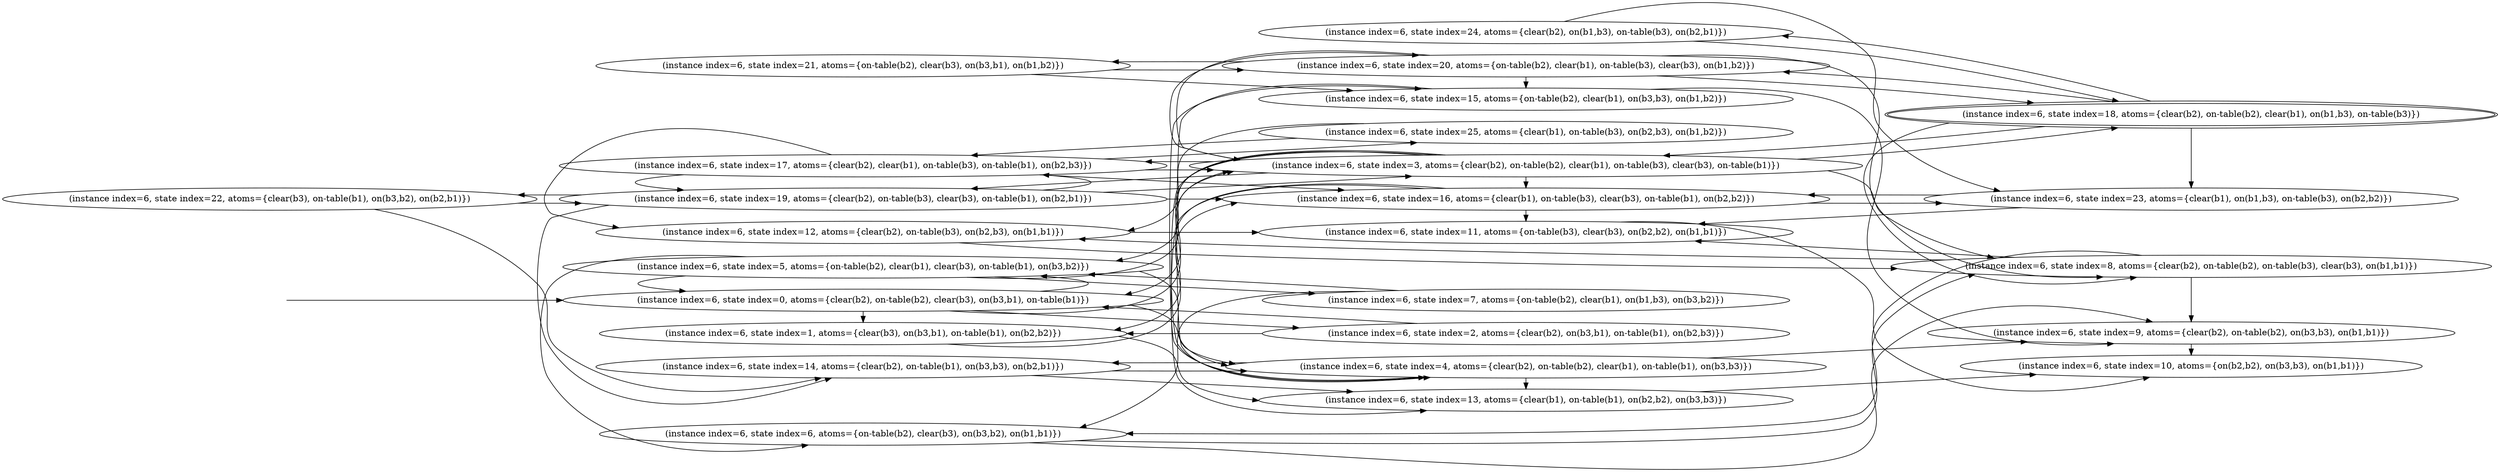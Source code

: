 digraph {
rankdir="LR"
s22[label="(instance index=6, state index=22, atoms={clear(b3), on-table(b1), on(b3,b2), on(b2,b1)})"]
s25[label="(instance index=6, state index=25, atoms={clear(b1), on-table(b3), on(b2,b3), on(b1,b2)})"]
s2[label="(instance index=6, state index=2, atoms={clear(b2), on(b3,b1), on-table(b1), on(b2,b3)})"]
s7[label="(instance index=6, state index=7, atoms={on-table(b2), clear(b1), on(b1,b3), on(b3,b2)})"]
s21[label="(instance index=6, state index=21, atoms={on-table(b2), clear(b3), on(b3,b1), on(b1,b2)})"]
s19[label="(instance index=6, state index=19, atoms={clear(b2), on-table(b3), clear(b3), on-table(b1), on(b2,b1)})"]
s17[label="(instance index=6, state index=17, atoms={clear(b2), clear(b1), on-table(b3), on-table(b1), on(b2,b3)})"]
s0[label="(instance index=6, state index=0, atoms={clear(b2), on-table(b2), clear(b3), on(b3,b1), on-table(b1)})"]
s5[label="(instance index=6, state index=5, atoms={on-table(b2), clear(b1), clear(b3), on-table(b1), on(b3,b2)})"]
s14[label="(instance index=6, state index=14, atoms={clear(b2), on-table(b1), on(b3,b3), on(b2,b1)})"]
s12[label="(instance index=6, state index=12, atoms={clear(b2), on-table(b3), on(b2,b3), on(b1,b1)})"]
s1[label="(instance index=6, state index=1, atoms={clear(b3), on(b3,b1), on-table(b1), on(b2,b2)})"]
s6[label="(instance index=6, state index=6, atoms={on-table(b2), clear(b3), on(b3,b2), on(b1,b1)})"]
s24[label="(instance index=6, state index=24, atoms={clear(b2), on(b1,b3), on-table(b3), on(b2,b1)})"]
s20[label="(instance index=6, state index=20, atoms={on-table(b2), clear(b1), on-table(b3), clear(b3), on(b1,b2)})"]
s3[label="(instance index=6, state index=3, atoms={clear(b2), on-table(b2), clear(b1), on-table(b3), clear(b3), on-table(b1)})"]
s15[label="(instance index=6, state index=15, atoms={on-table(b2), clear(b1), on(b3,b3), on(b1,b2)})"]
s16[label="(instance index=6, state index=16, atoms={clear(b1), on-table(b3), clear(b3), on-table(b1), on(b2,b2)})"]
s4[label="(instance index=6, state index=4, atoms={clear(b2), on-table(b2), clear(b1), on-table(b1), on(b3,b3)})"]
s13[label="(instance index=6, state index=13, atoms={clear(b1), on-table(b1), on(b2,b2), on(b3,b3)})"]
s11[label="(instance index=6, state index=11, atoms={on-table(b3), clear(b3), on(b2,b2), on(b1,b1)})"]
s18[peripheries=2,label="(instance index=6, state index=18, atoms={clear(b2), on-table(b2), clear(b1), on(b1,b3), on-table(b3)})"]
s23[label="(instance index=6, state index=23, atoms={clear(b1), on(b1,b3), on-table(b3), on(b2,b2)})"]
s8[label="(instance index=6, state index=8, atoms={clear(b2), on-table(b2), on-table(b3), clear(b3), on(b1,b1)})"]
s9[label="(instance index=6, state index=9, atoms={clear(b2), on-table(b2), on(b3,b3), on(b1,b1)})"]
s10[label="(instance index=6, state index=10, atoms={on(b2,b2), on(b3,b3), on(b1,b1)})"]
Dangling [ label = "", style = invis ]
{ rank = same; Dangling }
Dangling -> s0
{ rank = same; s0}
{ rank = same; s21,s19,s17,s0,s5,s14,s12,s1,s6}
{ rank = same; s24,s20,s3,s15,s16,s4,s13,s11}
{ rank = same; s18,s23,s8,s9,s10}
{
s22->s14
s22->s19
s25->s12
s25->s17
s2->s1
s2->s0
s7->s6
s7->s5
}
{
s21->s15
s21->s20
s19->s22
s19->s17
s19->s16
s19->s14
s19->s3
s17->s25
s17->s19
s17->s16
s17->s12
s17->s3
s0->s5
s0->s4
s0->s3
s0->s2
s0->s1
s5->s7
s5->s6
s5->s4
s5->s3
s5->s0
s14->s13
s14->s4
s12->s11
s12->s8
s1->s13
s1->s16
s6->s9
s6->s8
}
{
s24->s23
s24->s18
s20->s21
s20->s15
s20->s18
s20->s8
s20->s3
s3->s20
s3->s18
s3->s17
s3->s19
s3->s8
s3->s16
s3->s5
s3->s4
s3->s0
s15->s4
s15->s9
s16->s23
s16->s13
s16->s11
s16->s1
s4->s15
s4->s13
s4->s14
s4->s9
s13->s10
s11->s10
}
{
s18->s24
s18->s20
s18->s23
s18->s8
s18->s3
s23->s11
s23->s16
s8->s12
s8->s6
s8->s11
s8->s9
s9->s10
}
}
